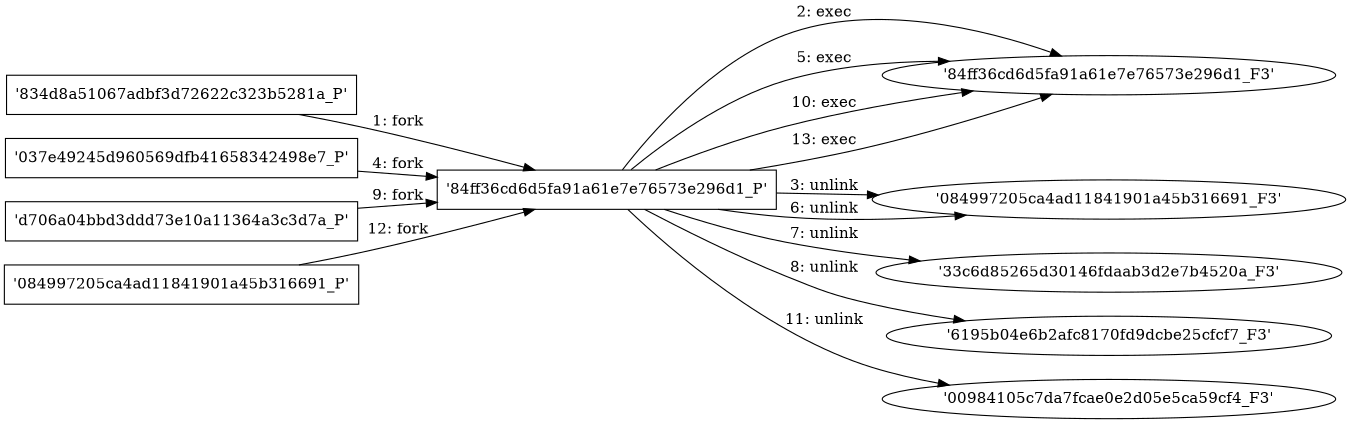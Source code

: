 digraph "D:\Learning\Paper\apt\基于CTI的攻击预警\Dataset\攻击图\ASGfromALLCTI\Vulnerability Spotlight Two vulnerabilities in SoftPerfect RAM Disk.dot" {
rankdir="LR"
size="9"
fixedsize="false"
splines="true"
nodesep=0.3
ranksep=0
fontsize=10
overlap="scalexy"
engine= "neato"
	"'834d8a51067adbf3d72622c323b5281a_P'" [node_type=Process shape=box]
	"'84ff36cd6d5fa91a61e7e76573e296d1_P'" [node_type=Process shape=box]
	"'834d8a51067adbf3d72622c323b5281a_P'" -> "'84ff36cd6d5fa91a61e7e76573e296d1_P'" [label="1: fork"]
	"'84ff36cd6d5fa91a61e7e76573e296d1_P'" [node_type=Process shape=box]
	"'84ff36cd6d5fa91a61e7e76573e296d1_F3'" [node_type=File shape=ellipse]
	"'84ff36cd6d5fa91a61e7e76573e296d1_P'" -> "'84ff36cd6d5fa91a61e7e76573e296d1_F3'" [label="2: exec"]
	"'084997205ca4ad11841901a45b316691_F3'" [node_type=file shape=ellipse]
	"'84ff36cd6d5fa91a61e7e76573e296d1_P'" [node_type=Process shape=box]
	"'84ff36cd6d5fa91a61e7e76573e296d1_P'" -> "'084997205ca4ad11841901a45b316691_F3'" [label="3: unlink"]
	"'037e49245d960569dfb41658342498e7_P'" [node_type=Process shape=box]
	"'84ff36cd6d5fa91a61e7e76573e296d1_P'" [node_type=Process shape=box]
	"'037e49245d960569dfb41658342498e7_P'" -> "'84ff36cd6d5fa91a61e7e76573e296d1_P'" [label="4: fork"]
	"'84ff36cd6d5fa91a61e7e76573e296d1_P'" [node_type=Process shape=box]
	"'84ff36cd6d5fa91a61e7e76573e296d1_F3'" [node_type=File shape=ellipse]
	"'84ff36cd6d5fa91a61e7e76573e296d1_P'" -> "'84ff36cd6d5fa91a61e7e76573e296d1_F3'" [label="5: exec"]
	"'084997205ca4ad11841901a45b316691_F3'" [node_type=file shape=ellipse]
	"'84ff36cd6d5fa91a61e7e76573e296d1_P'" [node_type=Process shape=box]
	"'84ff36cd6d5fa91a61e7e76573e296d1_P'" -> "'084997205ca4ad11841901a45b316691_F3'" [label="6: unlink"]
	"'33c6d85265d30146fdaab3d2e7b4520a_F3'" [node_type=file shape=ellipse]
	"'84ff36cd6d5fa91a61e7e76573e296d1_P'" [node_type=Process shape=box]
	"'84ff36cd6d5fa91a61e7e76573e296d1_P'" -> "'33c6d85265d30146fdaab3d2e7b4520a_F3'" [label="7: unlink"]
	"'6195b04e6b2afc8170fd9dcbe25cfcf7_F3'" [node_type=file shape=ellipse]
	"'84ff36cd6d5fa91a61e7e76573e296d1_P'" [node_type=Process shape=box]
	"'84ff36cd6d5fa91a61e7e76573e296d1_P'" -> "'6195b04e6b2afc8170fd9dcbe25cfcf7_F3'" [label="8: unlink"]
	"'d706a04bbd3ddd73e10a11364a3c3d7a_P'" [node_type=Process shape=box]
	"'84ff36cd6d5fa91a61e7e76573e296d1_P'" [node_type=Process shape=box]
	"'d706a04bbd3ddd73e10a11364a3c3d7a_P'" -> "'84ff36cd6d5fa91a61e7e76573e296d1_P'" [label="9: fork"]
	"'84ff36cd6d5fa91a61e7e76573e296d1_P'" [node_type=Process shape=box]
	"'84ff36cd6d5fa91a61e7e76573e296d1_F3'" [node_type=File shape=ellipse]
	"'84ff36cd6d5fa91a61e7e76573e296d1_P'" -> "'84ff36cd6d5fa91a61e7e76573e296d1_F3'" [label="10: exec"]
	"'00984105c7da7fcae0e2d05e5ca59cf4_F3'" [node_type=file shape=ellipse]
	"'84ff36cd6d5fa91a61e7e76573e296d1_P'" [node_type=Process shape=box]
	"'84ff36cd6d5fa91a61e7e76573e296d1_P'" -> "'00984105c7da7fcae0e2d05e5ca59cf4_F3'" [label="11: unlink"]
	"'084997205ca4ad11841901a45b316691_P'" [node_type=Process shape=box]
	"'84ff36cd6d5fa91a61e7e76573e296d1_P'" [node_type=Process shape=box]
	"'084997205ca4ad11841901a45b316691_P'" -> "'84ff36cd6d5fa91a61e7e76573e296d1_P'" [label="12: fork"]
	"'84ff36cd6d5fa91a61e7e76573e296d1_P'" [node_type=Process shape=box]
	"'84ff36cd6d5fa91a61e7e76573e296d1_F3'" [node_type=File shape=ellipse]
	"'84ff36cd6d5fa91a61e7e76573e296d1_P'" -> "'84ff36cd6d5fa91a61e7e76573e296d1_F3'" [label="13: exec"]
}
